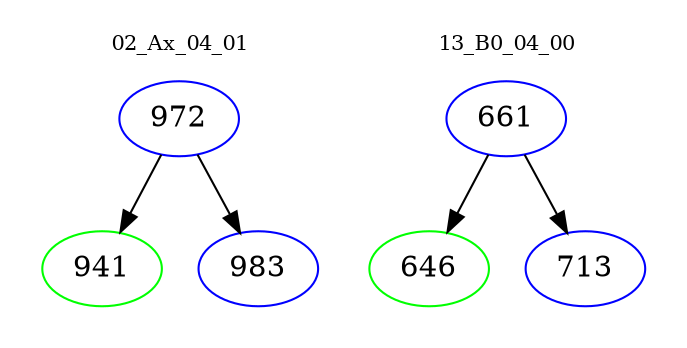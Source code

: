 digraph{
subgraph cluster_0 {
color = white
label = "02_Ax_04_01";
fontsize=10;
T0_972 [label="972", color="blue"]
T0_972 -> T0_941 [color="black"]
T0_941 [label="941", color="green"]
T0_972 -> T0_983 [color="black"]
T0_983 [label="983", color="blue"]
}
subgraph cluster_1 {
color = white
label = "13_B0_04_00";
fontsize=10;
T1_661 [label="661", color="blue"]
T1_661 -> T1_646 [color="black"]
T1_646 [label="646", color="green"]
T1_661 -> T1_713 [color="black"]
T1_713 [label="713", color="blue"]
}
}
